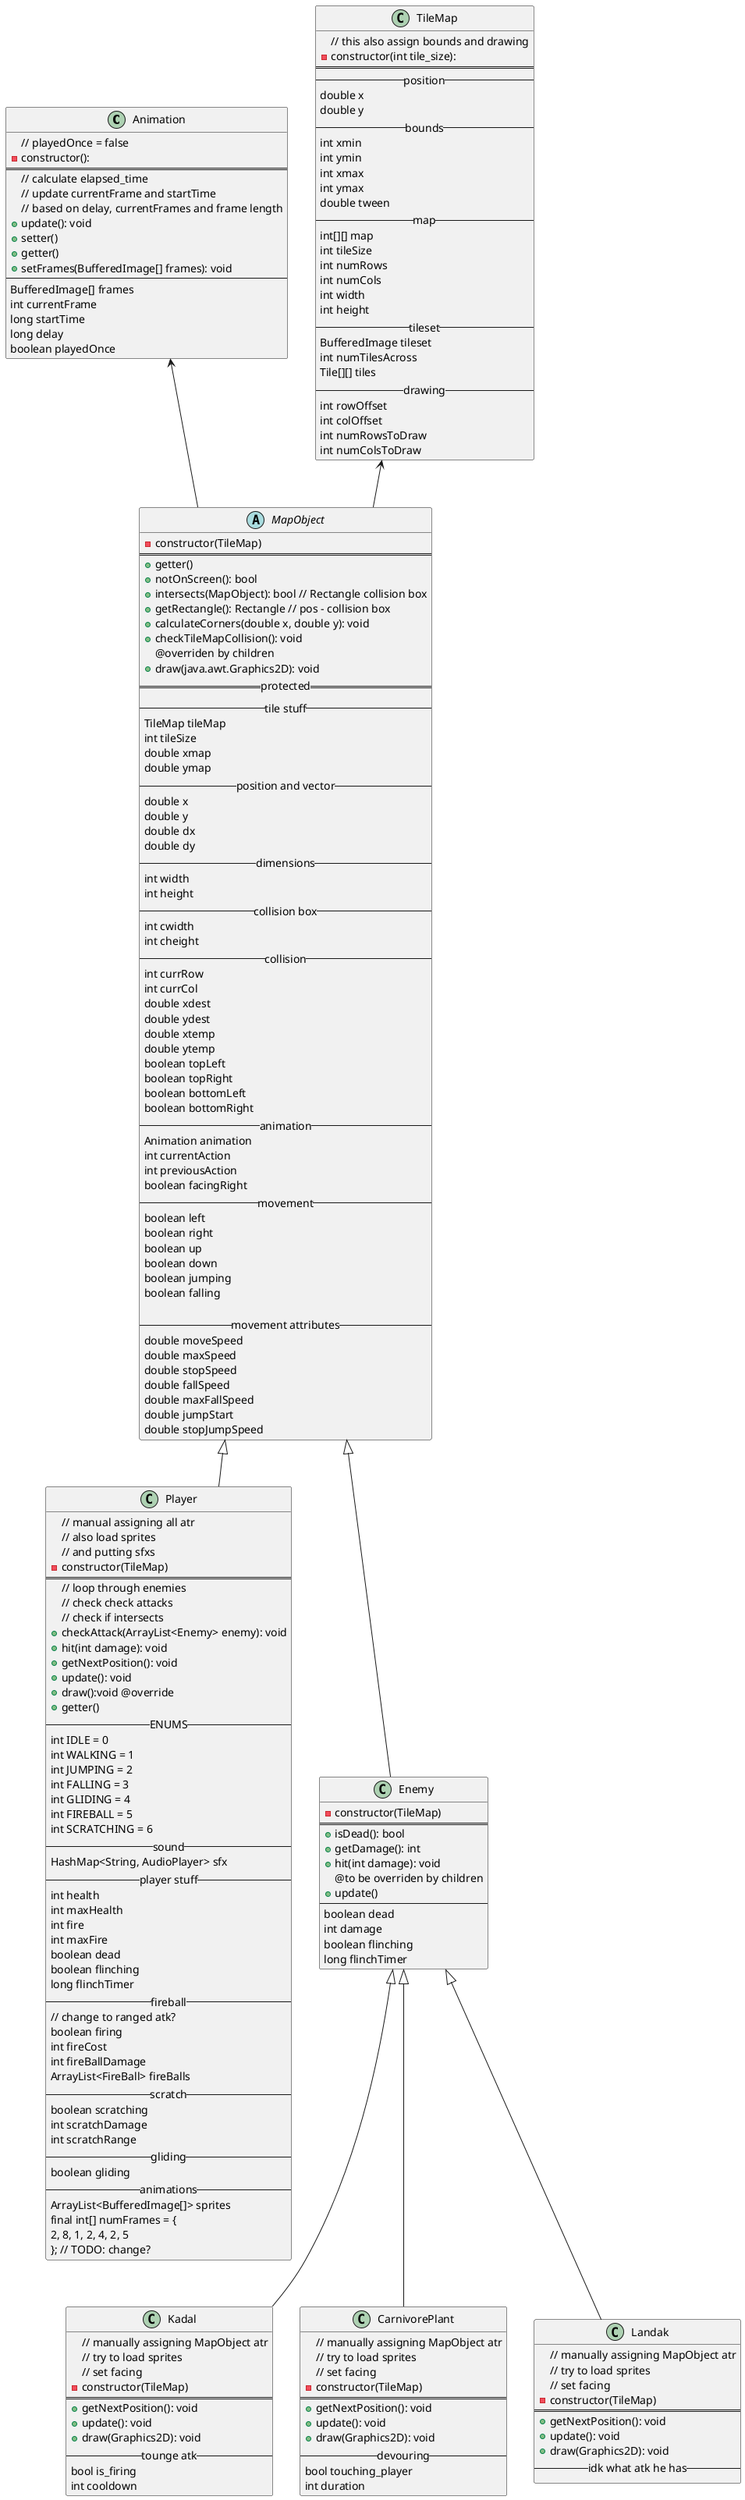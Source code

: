 @startuml
class Animation {
// playedOnce = false
- constructor():
==
// calculate elapsed_time
// update currentFrame and startTime
// based on delay, currentFrames and frame length
+ update(): void
+ setter()
+ getter()
+ setFrames(BufferedImage[] frames): void
--
BufferedImage[] frames
int currentFrame
long startTime
long delay
boolean playedOnce
}
class TileMap {
// this also assign bounds and drawing
- constructor(int tile_size):
==
--position--
double x
double y
--bounds--
int xmin
int ymin
int xmax
int ymax
double tween
--map--
int[][] map
int tileSize
int numRows
int numCols
int width
int height
--tileset--
BufferedImage tileset
int numTilesAcross
Tile[][] tiles
--drawing--
int rowOffset
int colOffset
int numRowsToDraw
int numColsToDraw
}
TileMap <-- MapObject
Animation <-- MapObject
abstract class MapObject {
- constructor(TileMap)
==
+ getter()
+ notOnScreen(): bool
+ intersects(MapObject): bool // Rectangle collision box
+ getRectangle(): Rectangle // pos - collision box
+ calculateCorners(double x, double y): void
+ checkTileMapCollision(): void
@overriden by children
+ draw(java.awt.Graphics2D): void
==protected==
--tile stuff--
TileMap tileMap
int tileSize
double xmap
double ymap
--position and vector--
double x
double y
double dx
double dy
--dimensions--
int width
int height
--collision box--
int cwidth
int cheight
--collision--
int currRow
int currCol
double xdest
double ydest
double xtemp
double ytemp
boolean topLeft
boolean topRight
boolean bottomLeft
boolean bottomRight
--animation--
Animation animation
int currentAction
int previousAction
boolean facingRight
--movement--
boolean left
boolean right
boolean up
boolean down
boolean jumping
boolean falling

--movement attributes--
double moveSpeed
double maxSpeed
double stopSpeed
double fallSpeed
double maxFallSpeed
double jumpStart
double stopJumpSpeed
}
class Player {
// manual assigning all atr
// also load sprites
// and putting sfxs
- constructor(TileMap)
==
// loop through enemies
// check check attacks
// check if intersects
+ checkAttack(ArrayList<Enemy> enemy): void
+ hit(int damage): void
+ getNextPosition(): void
+ update(): void
+ draw():void @override
+ getter()
--ENUMS--
int IDLE = 0
int WALKING = 1
int JUMPING = 2
int FALLING = 3
int GLIDING = 4
int FIREBALL = 5
int SCRATCHING = 6
--sound--
HashMap<String, AudioPlayer> sfx
--player stuff--
int health
int maxHealth
int fire
int maxFire
boolean dead
boolean flinching
long flinchTimer
--fireball--
// change to ranged atk?
boolean firing
int fireCost
int fireBallDamage
ArrayList<FireBall> fireBalls
--scratch--
boolean scratching
int scratchDamage
int scratchRange
--gliding--
boolean gliding
--animations--
ArrayList<BufferedImage[]> sprites
final int[] numFrames = {
    2, 8, 1, 2, 4, 2, 5
}; // TODO: change?
}

class Enemy {
- constructor(TileMap)
==
+ isDead(): bool
+ getDamage(): int
+ hit(int damage): void
@to be overriden by children
+ update()
--
boolean dead
int damage
boolean flinching
long flinchTimer
}
class Kadal {
// manually assigning MapObject atr
// try to load sprites
// set facing
- constructor(TileMap)
==
+ getNextPosition(): void
+ update(): void
+ draw(Graphics2D): void
--tounge atk--
bool is_firing
int cooldown
}
class CarnivorePlant {
// manually assigning MapObject atr
// try to load sprites
// set facing
- constructor(TileMap)
==
+ getNextPosition(): void
+ update(): void
+ draw(Graphics2D): void
--devouring--
bool touching_player
int duration
}
class Landak {
// manually assigning MapObject atr
// try to load sprites
// set facing
- constructor(TileMap)
==
+ getNextPosition(): void
+ update(): void
+ draw(Graphics2D): void
--idk what atk he has--
}
MapObject <|-- Player
MapObject <|-- Enemy
Enemy <|-- Landak
Enemy <|-- Kadal
Enemy <|-- CarnivorePlant
@enduml